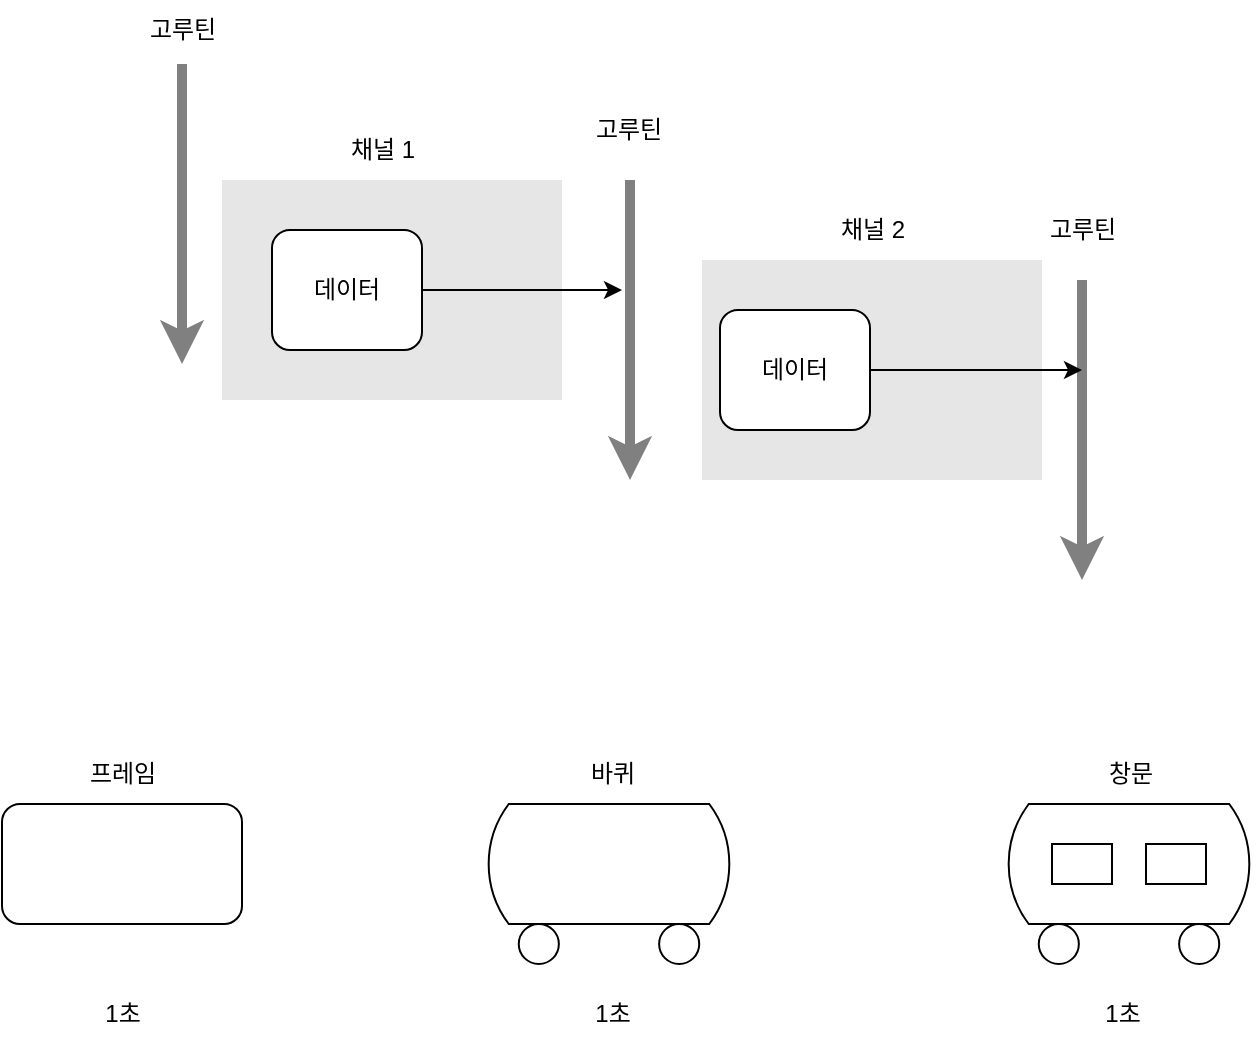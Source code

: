 <mxfile version="21.1.8" type="github">
  <diagram name="페이지-1" id="Az7i5RGAn47_kGLEj5No">
    <mxGraphModel dx="1129" dy="752" grid="1" gridSize="10" guides="1" tooltips="1" connect="1" arrows="1" fold="1" page="1" pageScale="1" pageWidth="827" pageHeight="1169" math="0" shadow="0">
      <root>
        <mxCell id="0" />
        <mxCell id="1" parent="0" />
        <mxCell id="aMvsQm4r0RMFQPnwkyYf-1" value="" style="endArrow=classic;html=1;rounded=0;strokeWidth=5;strokeColor=#808080;" edge="1" parent="1">
          <mxGeometry width="50" height="50" relative="1" as="geometry">
            <mxPoint x="190" y="362" as="sourcePoint" />
            <mxPoint x="190" y="512" as="targetPoint" />
          </mxGeometry>
        </mxCell>
        <mxCell id="aMvsQm4r0RMFQPnwkyYf-2" value="" style="endArrow=classic;html=1;rounded=0;strokeWidth=5;strokeColor=#808080;" edge="1" parent="1">
          <mxGeometry width="50" height="50" relative="1" as="geometry">
            <mxPoint x="414" y="420" as="sourcePoint" />
            <mxPoint x="414" y="570" as="targetPoint" />
          </mxGeometry>
        </mxCell>
        <mxCell id="aMvsQm4r0RMFQPnwkyYf-3" value="" style="endArrow=classic;html=1;rounded=0;strokeWidth=5;strokeColor=#808080;" edge="1" parent="1">
          <mxGeometry width="50" height="50" relative="1" as="geometry">
            <mxPoint x="640" y="470" as="sourcePoint" />
            <mxPoint x="640" y="620" as="targetPoint" />
          </mxGeometry>
        </mxCell>
        <mxCell id="aMvsQm4r0RMFQPnwkyYf-6" value="" style="rounded=0;whiteSpace=wrap;html=1;fillColor=#E6E6E6;strokeColor=none;" vertex="1" parent="1">
          <mxGeometry x="210" y="420" width="170" height="110" as="geometry" />
        </mxCell>
        <mxCell id="aMvsQm4r0RMFQPnwkyYf-7" value="" style="rounded=0;whiteSpace=wrap;html=1;fillColor=#E6E6E6;strokeColor=none;" vertex="1" parent="1">
          <mxGeometry x="450" y="460" width="170" height="110" as="geometry" />
        </mxCell>
        <mxCell id="aMvsQm4r0RMFQPnwkyYf-9" style="edgeStyle=orthogonalEdgeStyle;rounded=0;orthogonalLoop=1;jettySize=auto;html=1;exitX=1;exitY=0.5;exitDx=0;exitDy=0;" edge="1" parent="1" source="aMvsQm4r0RMFQPnwkyYf-8">
          <mxGeometry relative="1" as="geometry">
            <mxPoint x="410" y="475" as="targetPoint" />
          </mxGeometry>
        </mxCell>
        <mxCell id="aMvsQm4r0RMFQPnwkyYf-8" value="데이터" style="rounded=1;whiteSpace=wrap;html=1;" vertex="1" parent="1">
          <mxGeometry x="235" y="445" width="75" height="60" as="geometry" />
        </mxCell>
        <mxCell id="aMvsQm4r0RMFQPnwkyYf-14" style="edgeStyle=orthogonalEdgeStyle;rounded=0;orthogonalLoop=1;jettySize=auto;html=1;" edge="1" parent="1" source="aMvsQm4r0RMFQPnwkyYf-11">
          <mxGeometry relative="1" as="geometry">
            <mxPoint x="640" y="515" as="targetPoint" />
          </mxGeometry>
        </mxCell>
        <mxCell id="aMvsQm4r0RMFQPnwkyYf-11" value="데이터" style="rounded=1;whiteSpace=wrap;html=1;" vertex="1" parent="1">
          <mxGeometry x="459" y="485" width="75" height="60" as="geometry" />
        </mxCell>
        <mxCell id="aMvsQm4r0RMFQPnwkyYf-16" value="고루틴" style="text;html=1;align=center;verticalAlign=middle;resizable=0;points=[];autosize=1;strokeColor=none;fillColor=none;" vertex="1" parent="1">
          <mxGeometry x="165" y="330" width="50" height="30" as="geometry" />
        </mxCell>
        <mxCell id="aMvsQm4r0RMFQPnwkyYf-17" value="고루틴" style="text;html=1;align=center;verticalAlign=middle;resizable=0;points=[];autosize=1;strokeColor=none;fillColor=none;" vertex="1" parent="1">
          <mxGeometry x="388" y="380" width="50" height="30" as="geometry" />
        </mxCell>
        <mxCell id="aMvsQm4r0RMFQPnwkyYf-18" value="고루틴" style="text;html=1;align=center;verticalAlign=middle;resizable=0;points=[];autosize=1;strokeColor=none;fillColor=none;" vertex="1" parent="1">
          <mxGeometry x="615" y="430" width="50" height="30" as="geometry" />
        </mxCell>
        <mxCell id="aMvsQm4r0RMFQPnwkyYf-19" value="채널 1" style="text;html=1;align=center;verticalAlign=middle;resizable=0;points=[];autosize=1;strokeColor=none;fillColor=none;" vertex="1" parent="1">
          <mxGeometry x="265" y="390" width="50" height="30" as="geometry" />
        </mxCell>
        <mxCell id="aMvsQm4r0RMFQPnwkyYf-20" value="채널 2" style="text;html=1;align=center;verticalAlign=middle;resizable=0;points=[];autosize=1;strokeColor=none;fillColor=none;" vertex="1" parent="1">
          <mxGeometry x="510" y="430" width="50" height="30" as="geometry" />
        </mxCell>
        <mxCell id="aMvsQm4r0RMFQPnwkyYf-21" value="" style="rounded=1;whiteSpace=wrap;html=1;" vertex="1" parent="1">
          <mxGeometry x="100" y="732" width="120" height="60" as="geometry" />
        </mxCell>
        <mxCell id="aMvsQm4r0RMFQPnwkyYf-22" value="" style="verticalLabelPosition=bottom;outlineConnect=0;align=center;dashed=0;html=1;verticalAlign=top;shape=mxgraph.pid.misc.tank_car,_tank_wagon;" vertex="1" parent="1">
          <mxGeometry x="340" y="732" width="127" height="80" as="geometry" />
        </mxCell>
        <mxCell id="aMvsQm4r0RMFQPnwkyYf-29" value="" style="group" vertex="1" connectable="0" parent="1">
          <mxGeometry x="600" y="732" width="127" height="80" as="geometry" />
        </mxCell>
        <mxCell id="aMvsQm4r0RMFQPnwkyYf-26" value="" style="verticalLabelPosition=bottom;outlineConnect=0;align=center;dashed=0;html=1;verticalAlign=top;shape=mxgraph.pid.misc.tank_car,_tank_wagon;" vertex="1" parent="aMvsQm4r0RMFQPnwkyYf-29">
          <mxGeometry width="127" height="80" as="geometry" />
        </mxCell>
        <mxCell id="aMvsQm4r0RMFQPnwkyYf-27" value="" style="rounded=0;whiteSpace=wrap;html=1;" vertex="1" parent="aMvsQm4r0RMFQPnwkyYf-29">
          <mxGeometry x="25" y="20" width="30" height="20" as="geometry" />
        </mxCell>
        <mxCell id="aMvsQm4r0RMFQPnwkyYf-28" value="" style="rounded=0;whiteSpace=wrap;html=1;" vertex="1" parent="aMvsQm4r0RMFQPnwkyYf-29">
          <mxGeometry x="72" y="20" width="30" height="20" as="geometry" />
        </mxCell>
        <mxCell id="aMvsQm4r0RMFQPnwkyYf-30" value="프레임" style="text;html=1;align=center;verticalAlign=middle;resizable=0;points=[];autosize=1;strokeColor=none;fillColor=none;" vertex="1" parent="1">
          <mxGeometry x="135" y="702" width="50" height="30" as="geometry" />
        </mxCell>
        <mxCell id="aMvsQm4r0RMFQPnwkyYf-31" value="바퀴" style="text;html=1;align=center;verticalAlign=middle;resizable=0;points=[];autosize=1;strokeColor=none;fillColor=none;" vertex="1" parent="1">
          <mxGeometry x="385" y="702" width="40" height="30" as="geometry" />
        </mxCell>
        <mxCell id="aMvsQm4r0RMFQPnwkyYf-32" value="창문" style="text;html=1;align=center;verticalAlign=middle;resizable=0;points=[];autosize=1;strokeColor=none;fillColor=none;" vertex="1" parent="1">
          <mxGeometry x="643.5" y="702" width="40" height="30" as="geometry" />
        </mxCell>
        <mxCell id="aMvsQm4r0RMFQPnwkyYf-33" value="1초" style="text;html=1;align=center;verticalAlign=middle;resizable=0;points=[];autosize=1;strokeColor=none;fillColor=none;" vertex="1" parent="1">
          <mxGeometry x="140" y="822" width="40" height="30" as="geometry" />
        </mxCell>
        <mxCell id="aMvsQm4r0RMFQPnwkyYf-34" value="1초" style="text;html=1;align=center;verticalAlign=middle;resizable=0;points=[];autosize=1;strokeColor=none;fillColor=none;" vertex="1" parent="1">
          <mxGeometry x="385" y="822" width="40" height="30" as="geometry" />
        </mxCell>
        <mxCell id="aMvsQm4r0RMFQPnwkyYf-35" value="1초" style="text;html=1;align=center;verticalAlign=middle;resizable=0;points=[];autosize=1;strokeColor=none;fillColor=none;" vertex="1" parent="1">
          <mxGeometry x="640" y="822" width="40" height="30" as="geometry" />
        </mxCell>
      </root>
    </mxGraphModel>
  </diagram>
</mxfile>
